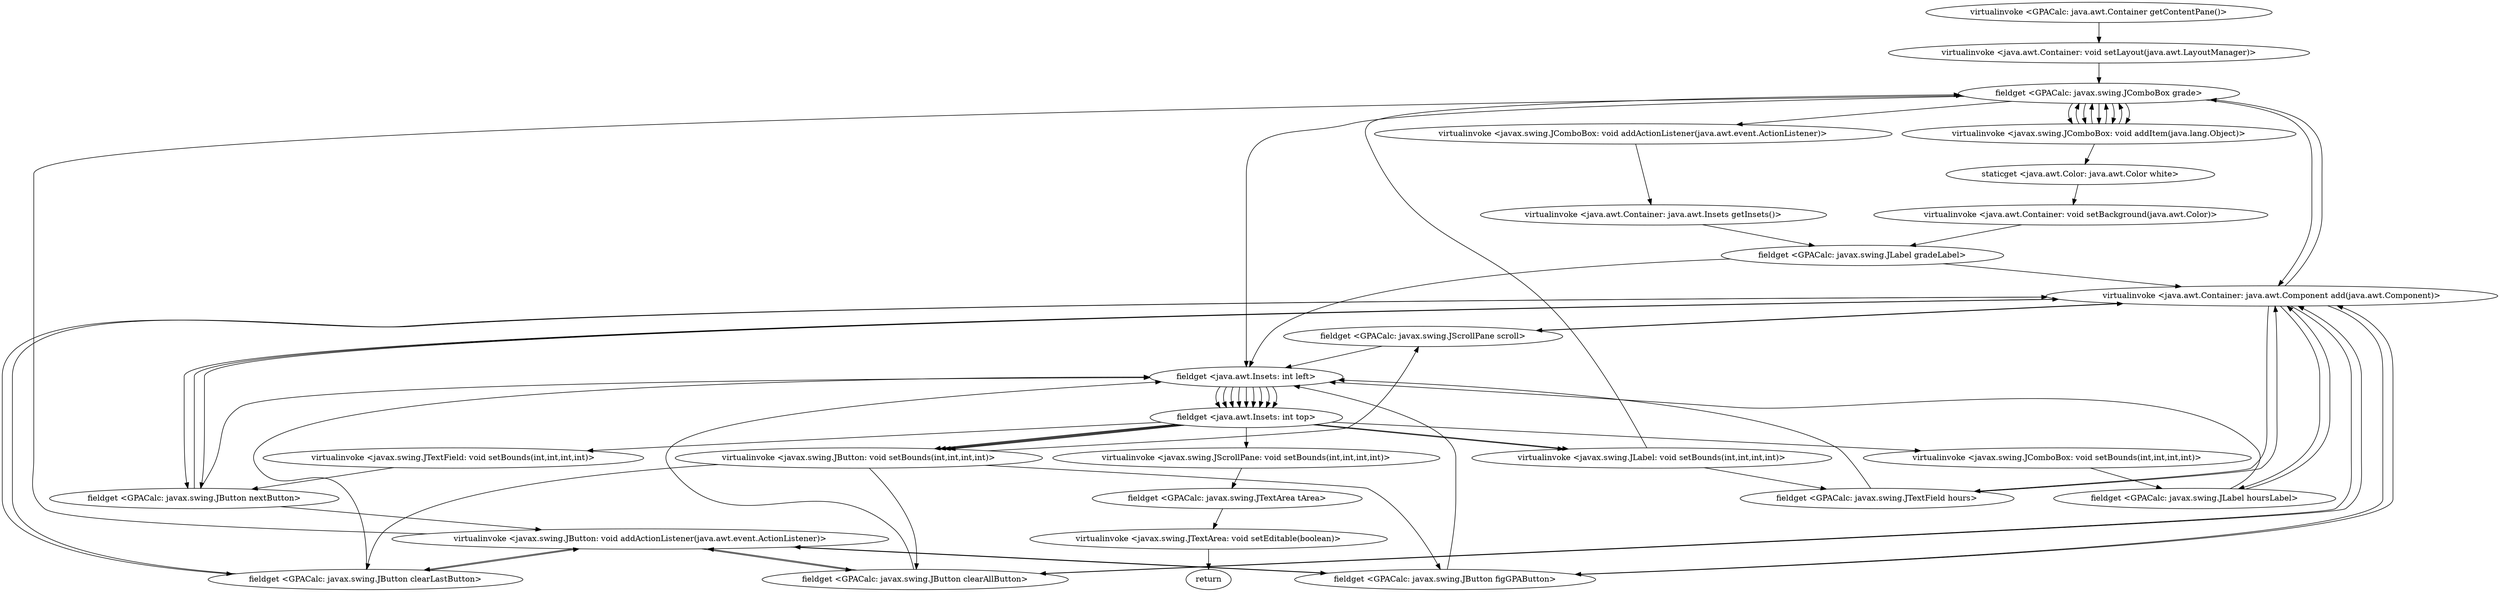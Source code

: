 digraph "" {
"virtualinvoke <GPACalc: java.awt.Container getContentPane()>";
 "virtualinvoke <GPACalc: java.awt.Container getContentPane()>"->"virtualinvoke <java.awt.Container: void setLayout(java.awt.LayoutManager)>";
 "virtualinvoke <java.awt.Container: void setLayout(java.awt.LayoutManager)>"->"fieldget <GPACalc: javax.swing.JComboBox grade>";
 "fieldget <GPACalc: javax.swing.JComboBox grade>"->"virtualinvoke <javax.swing.JComboBox: void addItem(java.lang.Object)>";
 "virtualinvoke <javax.swing.JComboBox: void addItem(java.lang.Object)>"->"fieldget <GPACalc: javax.swing.JComboBox grade>";
 "fieldget <GPACalc: javax.swing.JComboBox grade>"->"virtualinvoke <javax.swing.JComboBox: void addItem(java.lang.Object)>";
 "virtualinvoke <javax.swing.JComboBox: void addItem(java.lang.Object)>"->"fieldget <GPACalc: javax.swing.JComboBox grade>";
 "fieldget <GPACalc: javax.swing.JComboBox grade>"->"virtualinvoke <javax.swing.JComboBox: void addItem(java.lang.Object)>";
 "virtualinvoke <javax.swing.JComboBox: void addItem(java.lang.Object)>"->"fieldget <GPACalc: javax.swing.JComboBox grade>";
 "fieldget <GPACalc: javax.swing.JComboBox grade>"->"virtualinvoke <javax.swing.JComboBox: void addItem(java.lang.Object)>";
 "virtualinvoke <javax.swing.JComboBox: void addItem(java.lang.Object)>"->"fieldget <GPACalc: javax.swing.JComboBox grade>";
 "fieldget <GPACalc: javax.swing.JComboBox grade>"->"virtualinvoke <javax.swing.JComboBox: void addItem(java.lang.Object)>";
 "virtualinvoke <javax.swing.JComboBox: void addItem(java.lang.Object)>"->"staticget <java.awt.Color: java.awt.Color white>";
 "staticget <java.awt.Color: java.awt.Color white>"->"virtualinvoke <java.awt.Container: void setBackground(java.awt.Color)>";
 "virtualinvoke <java.awt.Container: void setBackground(java.awt.Color)>"->"fieldget <GPACalc: javax.swing.JLabel gradeLabel>";
 "fieldget <GPACalc: javax.swing.JLabel gradeLabel>"->"virtualinvoke <java.awt.Container: java.awt.Component add(java.awt.Component)>";
 "virtualinvoke <java.awt.Container: java.awt.Component add(java.awt.Component)>"->"fieldget <GPACalc: javax.swing.JComboBox grade>";
 "fieldget <GPACalc: javax.swing.JComboBox grade>"->"virtualinvoke <java.awt.Container: java.awt.Component add(java.awt.Component)>";
 "virtualinvoke <java.awt.Container: java.awt.Component add(java.awt.Component)>"->"fieldget <GPACalc: javax.swing.JLabel hoursLabel>";
 "fieldget <GPACalc: javax.swing.JLabel hoursLabel>"->"virtualinvoke <java.awt.Container: java.awt.Component add(java.awt.Component)>";
 "virtualinvoke <java.awt.Container: java.awt.Component add(java.awt.Component)>"->"fieldget <GPACalc: javax.swing.JTextField hours>";
 "fieldget <GPACalc: javax.swing.JTextField hours>"->"virtualinvoke <java.awt.Container: java.awt.Component add(java.awt.Component)>";
 "virtualinvoke <java.awt.Container: java.awt.Component add(java.awt.Component)>"->"fieldget <GPACalc: javax.swing.JButton nextButton>";
 "fieldget <GPACalc: javax.swing.JButton nextButton>"->"virtualinvoke <java.awt.Container: java.awt.Component add(java.awt.Component)>";
 "virtualinvoke <java.awt.Container: java.awt.Component add(java.awt.Component)>"->"fieldget <GPACalc: javax.swing.JButton clearLastButton>";
 "fieldget <GPACalc: javax.swing.JButton clearLastButton>"->"virtualinvoke <java.awt.Container: java.awt.Component add(java.awt.Component)>";
 "virtualinvoke <java.awt.Container: java.awt.Component add(java.awt.Component)>"->"fieldget <GPACalc: javax.swing.JButton figGPAButton>";
 "fieldget <GPACalc: javax.swing.JButton figGPAButton>"->"virtualinvoke <java.awt.Container: java.awt.Component add(java.awt.Component)>";
 "virtualinvoke <java.awt.Container: java.awt.Component add(java.awt.Component)>"->"fieldget <GPACalc: javax.swing.JButton clearAllButton>";
 "fieldget <GPACalc: javax.swing.JButton clearAllButton>"->"virtualinvoke <java.awt.Container: java.awt.Component add(java.awt.Component)>";
 "virtualinvoke <java.awt.Container: java.awt.Component add(java.awt.Component)>"->"fieldget <GPACalc: javax.swing.JScrollPane scroll>";
 "fieldget <GPACalc: javax.swing.JScrollPane scroll>"->"virtualinvoke <java.awt.Container: java.awt.Component add(java.awt.Component)>";
 "virtualinvoke <java.awt.Container: java.awt.Component add(java.awt.Component)>"->"fieldget <GPACalc: javax.swing.JButton nextButton>";
 "fieldget <GPACalc: javax.swing.JButton nextButton>"->"virtualinvoke <javax.swing.JButton: void addActionListener(java.awt.event.ActionListener)>";
 "virtualinvoke <javax.swing.JButton: void addActionListener(java.awt.event.ActionListener)>"->"fieldget <GPACalc: javax.swing.JButton clearLastButton>";
 "fieldget <GPACalc: javax.swing.JButton clearLastButton>"->"virtualinvoke <javax.swing.JButton: void addActionListener(java.awt.event.ActionListener)>";
 "virtualinvoke <javax.swing.JButton: void addActionListener(java.awt.event.ActionListener)>"->"fieldget <GPACalc: javax.swing.JButton clearAllButton>";
 "fieldget <GPACalc: javax.swing.JButton clearAllButton>"->"virtualinvoke <javax.swing.JButton: void addActionListener(java.awt.event.ActionListener)>";
 "virtualinvoke <javax.swing.JButton: void addActionListener(java.awt.event.ActionListener)>"->"fieldget <GPACalc: javax.swing.JButton figGPAButton>";
 "fieldget <GPACalc: javax.swing.JButton figGPAButton>"->"virtualinvoke <javax.swing.JButton: void addActionListener(java.awt.event.ActionListener)>";
 "virtualinvoke <javax.swing.JButton: void addActionListener(java.awt.event.ActionListener)>"->"fieldget <GPACalc: javax.swing.JComboBox grade>";
 "fieldget <GPACalc: javax.swing.JComboBox grade>"->"virtualinvoke <javax.swing.JComboBox: void addActionListener(java.awt.event.ActionListener)>";
 "virtualinvoke <javax.swing.JComboBox: void addActionListener(java.awt.event.ActionListener)>"->"virtualinvoke <java.awt.Container: java.awt.Insets getInsets()>";
 "virtualinvoke <java.awt.Container: java.awt.Insets getInsets()>"->"fieldget <GPACalc: javax.swing.JLabel gradeLabel>";
 "fieldget <GPACalc: javax.swing.JLabel gradeLabel>"->"fieldget <java.awt.Insets: int left>";
 "fieldget <java.awt.Insets: int left>"->"fieldget <java.awt.Insets: int top>";
 "fieldget <java.awt.Insets: int top>"->"virtualinvoke <javax.swing.JLabel: void setBounds(int,int,int,int)>";
 "virtualinvoke <javax.swing.JLabel: void setBounds(int,int,int,int)>"->"fieldget <GPACalc: javax.swing.JComboBox grade>";
 "fieldget <GPACalc: javax.swing.JComboBox grade>"->"fieldget <java.awt.Insets: int left>";
 "fieldget <java.awt.Insets: int left>"->"fieldget <java.awt.Insets: int top>";
 "fieldget <java.awt.Insets: int top>"->"virtualinvoke <javax.swing.JComboBox: void setBounds(int,int,int,int)>";
 "virtualinvoke <javax.swing.JComboBox: void setBounds(int,int,int,int)>"->"fieldget <GPACalc: javax.swing.JLabel hoursLabel>";
 "fieldget <GPACalc: javax.swing.JLabel hoursLabel>"->"fieldget <java.awt.Insets: int left>";
 "fieldget <java.awt.Insets: int left>"->"fieldget <java.awt.Insets: int top>";
 "fieldget <java.awt.Insets: int top>"->"virtualinvoke <javax.swing.JLabel: void setBounds(int,int,int,int)>";
 "virtualinvoke <javax.swing.JLabel: void setBounds(int,int,int,int)>"->"fieldget <GPACalc: javax.swing.JTextField hours>";
 "fieldget <GPACalc: javax.swing.JTextField hours>"->"fieldget <java.awt.Insets: int left>";
 "fieldget <java.awt.Insets: int left>"->"fieldget <java.awt.Insets: int top>";
 "fieldget <java.awt.Insets: int top>"->"virtualinvoke <javax.swing.JTextField: void setBounds(int,int,int,int)>";
 "virtualinvoke <javax.swing.JTextField: void setBounds(int,int,int,int)>"->"fieldget <GPACalc: javax.swing.JButton nextButton>";
 "fieldget <GPACalc: javax.swing.JButton nextButton>"->"fieldget <java.awt.Insets: int left>";
 "fieldget <java.awt.Insets: int left>"->"fieldget <java.awt.Insets: int top>";
 "fieldget <java.awt.Insets: int top>"->"virtualinvoke <javax.swing.JButton: void setBounds(int,int,int,int)>";
 "virtualinvoke <javax.swing.JButton: void setBounds(int,int,int,int)>"->"fieldget <GPACalc: javax.swing.JButton clearLastButton>";
 "fieldget <GPACalc: javax.swing.JButton clearLastButton>"->"fieldget <java.awt.Insets: int left>";
 "fieldget <java.awt.Insets: int left>"->"fieldget <java.awt.Insets: int top>";
 "fieldget <java.awt.Insets: int top>"->"virtualinvoke <javax.swing.JButton: void setBounds(int,int,int,int)>";
 "virtualinvoke <javax.swing.JButton: void setBounds(int,int,int,int)>"->"fieldget <GPACalc: javax.swing.JButton figGPAButton>";
 "fieldget <GPACalc: javax.swing.JButton figGPAButton>"->"fieldget <java.awt.Insets: int left>";
 "fieldget <java.awt.Insets: int left>"->"fieldget <java.awt.Insets: int top>";
 "fieldget <java.awt.Insets: int top>"->"virtualinvoke <javax.swing.JButton: void setBounds(int,int,int,int)>";
 "virtualinvoke <javax.swing.JButton: void setBounds(int,int,int,int)>"->"fieldget <GPACalc: javax.swing.JButton clearAllButton>";
 "fieldget <GPACalc: javax.swing.JButton clearAllButton>"->"fieldget <java.awt.Insets: int left>";
 "fieldget <java.awt.Insets: int left>"->"fieldget <java.awt.Insets: int top>";
 "fieldget <java.awt.Insets: int top>"->"virtualinvoke <javax.swing.JButton: void setBounds(int,int,int,int)>";
 "virtualinvoke <javax.swing.JButton: void setBounds(int,int,int,int)>"->"fieldget <GPACalc: javax.swing.JScrollPane scroll>";
 "fieldget <GPACalc: javax.swing.JScrollPane scroll>"->"fieldget <java.awt.Insets: int left>";
 "fieldget <java.awt.Insets: int left>"->"fieldget <java.awt.Insets: int top>";
 "fieldget <java.awt.Insets: int top>"->"virtualinvoke <javax.swing.JScrollPane: void setBounds(int,int,int,int)>";
 "virtualinvoke <javax.swing.JScrollPane: void setBounds(int,int,int,int)>"->"fieldget <GPACalc: javax.swing.JTextArea tArea>";
 "fieldget <GPACalc: javax.swing.JTextArea tArea>"->"virtualinvoke <javax.swing.JTextArea: void setEditable(boolean)>";
 "virtualinvoke <javax.swing.JTextArea: void setEditable(boolean)>"->"return";
}

